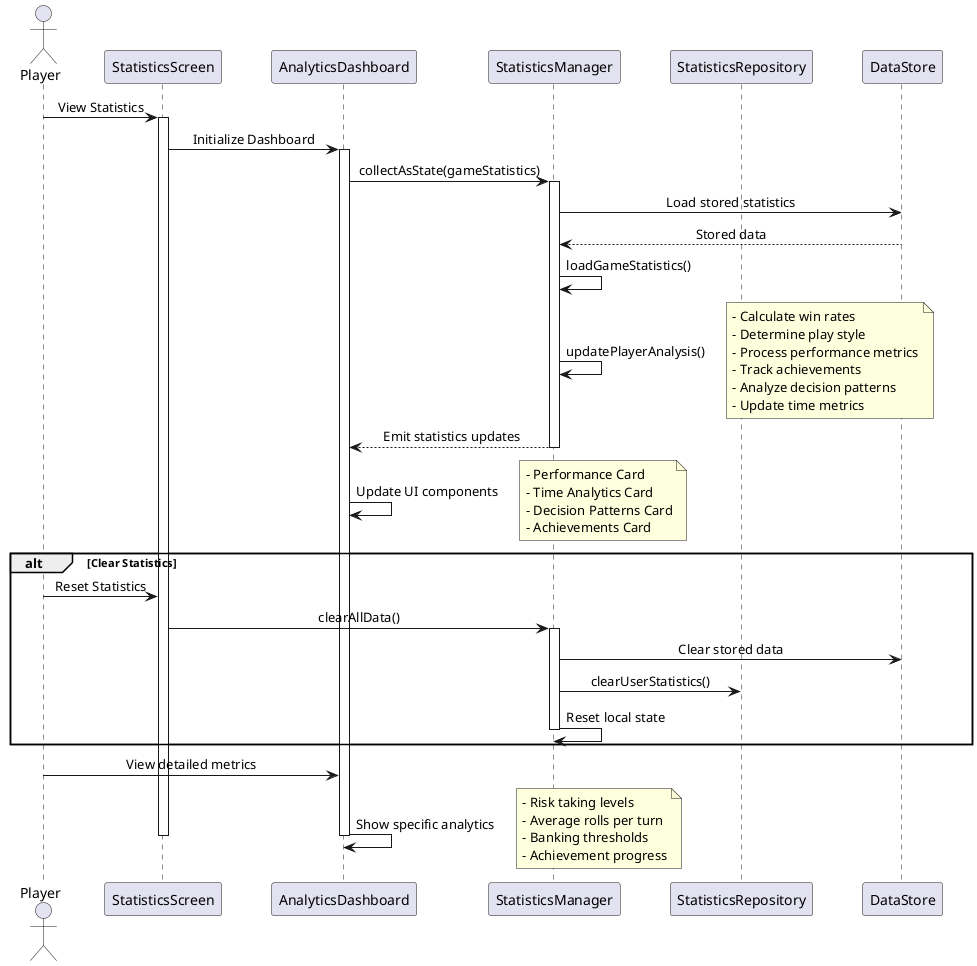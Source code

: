 @startuml analysis_flow

skinparam sequenceMessageAlign center
skinparam ParticipantPadding 20

actor Player
participant "StatisticsScreen" as StatsUI
participant "AnalyticsDashboard" as Dashboard
participant "StatisticsManager" as Stats
participant "StatisticsRepository" as Repo
participant "DataStore" as Store

Player -> StatsUI: View Statistics
activate StatsUI

StatsUI -> Dashboard: Initialize Dashboard
activate Dashboard

Dashboard -> Stats: collectAsState(gameStatistics)
activate Stats

Stats -> Store: Load stored statistics
Store --> Stats: Stored data

Stats -> Stats: loadGameStatistics()
Stats -> Stats: updatePlayerAnalysis()
note right
  - Calculate win rates
  - Determine play style
  - Process performance metrics
  - Track achievements
  - Analyze decision patterns
  - Update time metrics
end note

Stats --> Dashboard: Emit statistics updates
deactivate Stats

Dashboard -> Dashboard: Update UI components
note right
  - Performance Card
  - Time Analytics Card
  - Decision Patterns Card
  - Achievements Card
end note

alt Clear Statistics
    Player -> StatsUI: Reset Statistics
    StatsUI -> Stats: clearAllData()
    activate Stats
    Stats -> Store: Clear stored data
    Stats -> Repo: clearUserStatistics()
    Stats -> Stats: Reset local state
    deactivate Stats
end

Player -> Dashboard: View detailed metrics
Dashboard -> Dashboard: Show specific analytics
note right
  - Risk taking levels
  - Average rolls per turn
  - Banking thresholds
  - Achievement progress
end note

deactivate Dashboard
deactivate StatsUI

@enduml